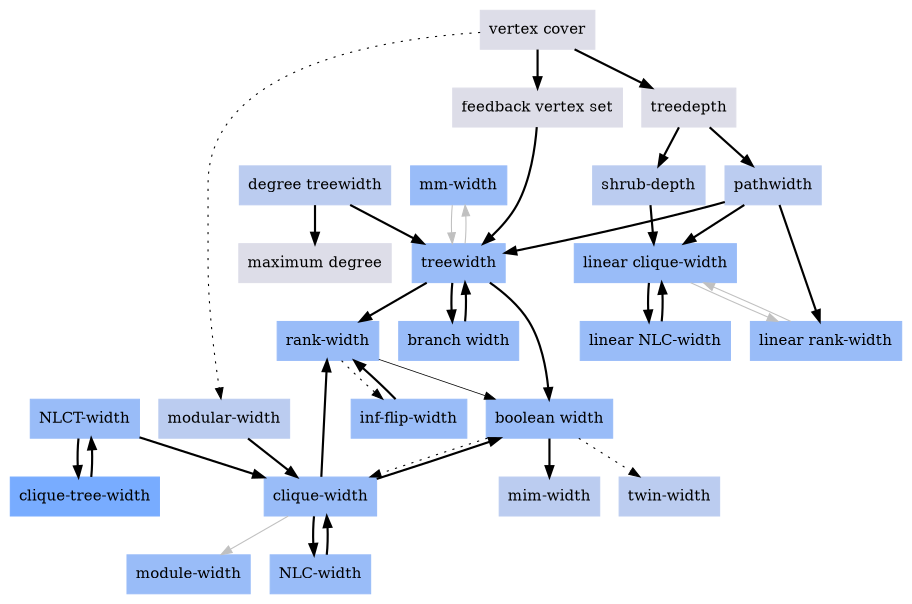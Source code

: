 digraph local_7P9WUz {
	node [color=lightblue2 style=filled]
	margin=0.04 size="6,6"
	"n_d7vRYU" [label="mm-width" URL="/parameters/html/d7vRYU" color="#99bcf8" shape=box]
	"n_EV3FqL" [label="module-width" URL="/parameters/html/EV3FqL" color="#99bcf8" shape=box]
	"n_A2jPWT" [label="boolean width" URL="/parameters/html/A2jPWT" color="#99bcf8" shape=box]
	"n_5Q7fuR" [label="treewidth" URL="/parameters/html/5Q7fuR" color="#99bcf8" shape=box]
	"n_wg5HuV" [label="clique-width" URL="/parameters/html/wg5HuV" color="#99bcf8" shape=box]
	"n_mOri44" [label="NLCT-width" URL="/parameters/html/mOri44" color="#99bcf8" shape=box]
	"n_4bj71L" [label="modular-width" URL="/parameters/html/4bj71L" color="#bbccf0" shape=box]
	"n_4lp9Yj" [label="vertex cover" URL="/parameters/html/4lp9Yj" color="#dddde8" shape=box]
	"n_fQj3wU" [label="linear clique-width" URL="/parameters/html/fQj3wU" color="#99bcf8" shape=box]
	"n_v09DMY" [label="linear NLC-width" URL="/parameters/html/v09DMY" color="#99bcf8" shape=box]
	"n_cHugsk" [label="linear rank-width" URL="/parameters/html/cHugsk" color="#99bcf8" shape=box]
	"n_nYXiuT" [label="inf-flip-width" URL="/parameters/html/nYXiuT" color="#99bcf8" shape=box]
	"n_GNOiyB" [label="feedback vertex set" URL="/parameters/html/GNOiyB" color="#dddde8" shape=box]
	"n_KEP2qM" [label="treedepth" URL="/parameters/html/KEP2qM" color="#dddde8" shape=box]
	"n_UyQ5yM" [label="maximum degree" URL="/parameters/html/UyQ5yM" color="#dddde8" shape=box]
	"n_lIcmuR" [label="branch width" URL="/parameters/html/lIcmuR" color="#99bcf8" shape=box]
	"n_VHClqR" [label="pathwidth" URL="/parameters/html/VHClqR" color="#bbccf0" shape=box]
	"n_7P9WUz" [label="clique-tree-width" URL="/parameters/html/7P9WUz" color="#78acff" shape=box]
	"n_Xrpbv7" [label="NLC-width" URL="/parameters/html/Xrpbv7" color="#99bcf8" shape=box]
	"n_nCWUh3" [label="degree treewidth" URL="/parameters/html/nCWUh3" color="#bbccf0" shape=box]
	"n_NTgNzT" [label="shrub-depth" URL="/parameters/html/NTgNzT" color="#bbccf0" shape=box]
	"n_fojquT" [label="rank-width" URL="/parameters/html/fojquT" color="#99bcf8" shape=box]
	"n_OrH7et" [label="twin-width" URL="/parameters/html/OrH7et" color="#bbccf0" shape=box]
	"n_WmIFB1" [label="mim-width" URL="/parameters/html/WmIFB1" color="#bbccf0" shape=box]
	"n_KEP2qM" -> "n_VHClqR" [label="" decorate=true lblstyle="above, sloped" weight="100" penwidth="2.0"]
	"n_wg5HuV" -> "n_EV3FqL" [label="" decorate=true lblstyle="above, sloped" color="gray" weight="1"]
	"n_A2jPWT" -> "n_wg5HuV" [label="" decorate=true lblstyle="above, sloped" style="dotted" weight="1" penwidth="1.0"]
	"n_wg5HuV" -> "n_A2jPWT" [label="" decorate=true lblstyle="above, sloped" weight="100" penwidth="2.0"]
	"n_7P9WUz" -> "n_mOri44" [label="" decorate=true lblstyle="above, sloped" weight="100" penwidth="2.0"]
	"n_A2jPWT" -> "n_WmIFB1" [label="" decorate=true lblstyle="above, sloped" weight="100" penwidth="2.0"]
	"n_nCWUh3" -> "n_UyQ5yM" [label="" decorate=true lblstyle="above, sloped" weight="100" penwidth="2.0"]
	"n_fojquT" -> "n_A2jPWT" [label="" decorate=true lblstyle="above, sloped" weight="20" penwidth="0.7"]
	"n_nCWUh3" -> "n_5Q7fuR" [label="" decorate=true lblstyle="above, sloped" weight="100" penwidth="2.0"]
	"n_5Q7fuR" -> "n_A2jPWT" [label="" decorate=true lblstyle="above, sloped" weight="100" penwidth="2.0"]
	"n_wg5HuV" -> "n_Xrpbv7" [label="" decorate=true lblstyle="above, sloped" weight="100" penwidth="2.0"]
	"n_4lp9Yj" -> "n_KEP2qM" [label="" decorate=true lblstyle="above, sloped" weight="100" penwidth="2.0"]
	"n_wg5HuV" -> "n_fojquT" [label="" decorate=true lblstyle="above, sloped" weight="100" penwidth="2.0"]
	"n_fojquT" -> "n_nYXiuT" [label="" decorate=true lblstyle="above, sloped" style="dotted" weight="1" penwidth="1.0"]
	"n_fQj3wU" -> "n_v09DMY" [label="" decorate=true lblstyle="above, sloped" weight="100" penwidth="2.0"]
	"n_mOri44" -> "n_wg5HuV" [label="" decorate=true lblstyle="above, sloped" weight="100" penwidth="2.0"]
	"n_A2jPWT" -> "n_OrH7et" [label="" decorate=true lblstyle="above, sloped" style="dotted" weight="1" penwidth="1.0"]
	"n_4lp9Yj" -> "n_4bj71L" [label="" decorate=true lblstyle="above, sloped" style="dotted" weight="1" penwidth="1.0"]
	"n_VHClqR" -> "n_cHugsk" [label="" decorate=true lblstyle="above, sloped" weight="100" penwidth="2.0"]
	"n_fQj3wU" -> "n_cHugsk" [label="" decorate=true lblstyle="above, sloped" color="gray" weight="1"]
	"n_4lp9Yj" -> "n_GNOiyB" [label="" decorate=true lblstyle="above, sloped" weight="100" penwidth="2.0"]
	"n_5Q7fuR" -> "n_fojquT" [label="" decorate=true lblstyle="above, sloped" weight="100" penwidth="2.0"]
	"n_lIcmuR" -> "n_5Q7fuR" [label="" decorate=true lblstyle="above, sloped" weight="100" penwidth="2.0"]
	"n_5Q7fuR" -> "n_d7vRYU" [label="" decorate=true lblstyle="above, sloped" color="gray" weight="1"]
	"n_VHClqR" -> "n_fQj3wU" [label="" decorate=true lblstyle="above, sloped" weight="100" penwidth="2.0"]
	"n_v09DMY" -> "n_fQj3wU" [label="" decorate=true lblstyle="above, sloped" weight="100" penwidth="2.0"]
	"n_nYXiuT" -> "n_fojquT" [label="" decorate=true lblstyle="above, sloped" weight="100" penwidth="2.0"]
	"n_4bj71L" -> "n_wg5HuV" [label="" decorate=true lblstyle="above, sloped" weight="100" penwidth="2.0"]
	"n_d7vRYU" -> "n_5Q7fuR" [label="" decorate=true lblstyle="above, sloped" color="gray" weight="1"]
	"n_cHugsk" -> "n_fQj3wU" [label="" decorate=true lblstyle="above, sloped" color="gray" weight="1"]
	"n_mOri44" -> "n_7P9WUz" [label="" decorate=true lblstyle="above, sloped" weight="100" penwidth="2.0"]
	"n_VHClqR" -> "n_5Q7fuR" [label="" decorate=true lblstyle="above, sloped" weight="100" penwidth="2.0"]
	"n_KEP2qM" -> "n_NTgNzT" [label="" decorate=true lblstyle="above, sloped" weight="100" penwidth="2.0"]
	"n_NTgNzT" -> "n_fQj3wU" [label="" decorate=true lblstyle="above, sloped" weight="100" penwidth="2.0"]
	"n_GNOiyB" -> "n_5Q7fuR" [label="" decorate=true lblstyle="above, sloped" weight="100" penwidth="2.0"]
	"n_5Q7fuR" -> "n_lIcmuR" [label="" decorate=true lblstyle="above, sloped" weight="100" penwidth="2.0"]
	"n_Xrpbv7" -> "n_wg5HuV" [label="" decorate=true lblstyle="above, sloped" weight="100" penwidth="2.0"]
}
